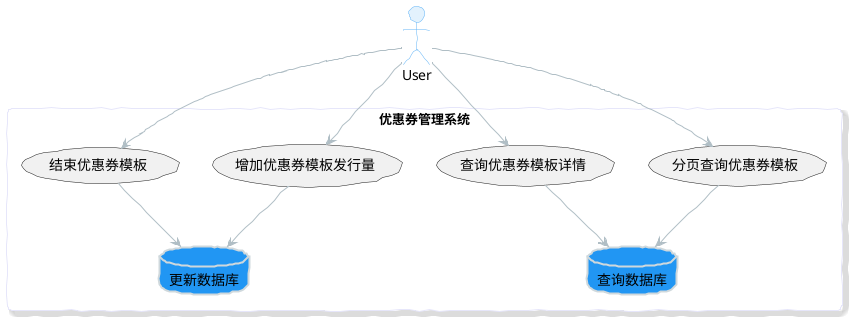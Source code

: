 @startuml
skinparam handwritten true
skinparam rectangle {
    BorderColor #E6E6FA
    FontColor Black
    FontSize 13
    RoundCorner 10
    Shadowing true
}
skinparam database {
    BackgroundColor #2196F3
    BorderColor #CFD8DC
    FontColor Black
    FontSize 14
    BorderThickness 2
}
skinparam actor {
    BackgroundColor #E3F2FD
    BorderColor #64B5F6
    FontColor Black
    FontSize 14
}

actor User as u #E3F2FD

rectangle "优惠券管理系统" as cms {

  database "查询数据库" as DB
  database "更新数据库" as DB2

  u --> (分页查询优惠券模板) #B0BEC5
  u --> (查询优惠券模板详情) #B0BEC5
  u --> (增加优惠券模板发行量) #B0BEC5
  u --> (结束优惠券模板) #B0BEC5

  (分页查询优惠券模板) --> DB #B0BEC5
  (查询优惠券模板详情) --> DB #B0BEC5
  (增加优惠券模板发行量) --> DB2 #B0BEC5
  (结束优惠券模板) --> DB2 #B0BEC5

}

@enduml
